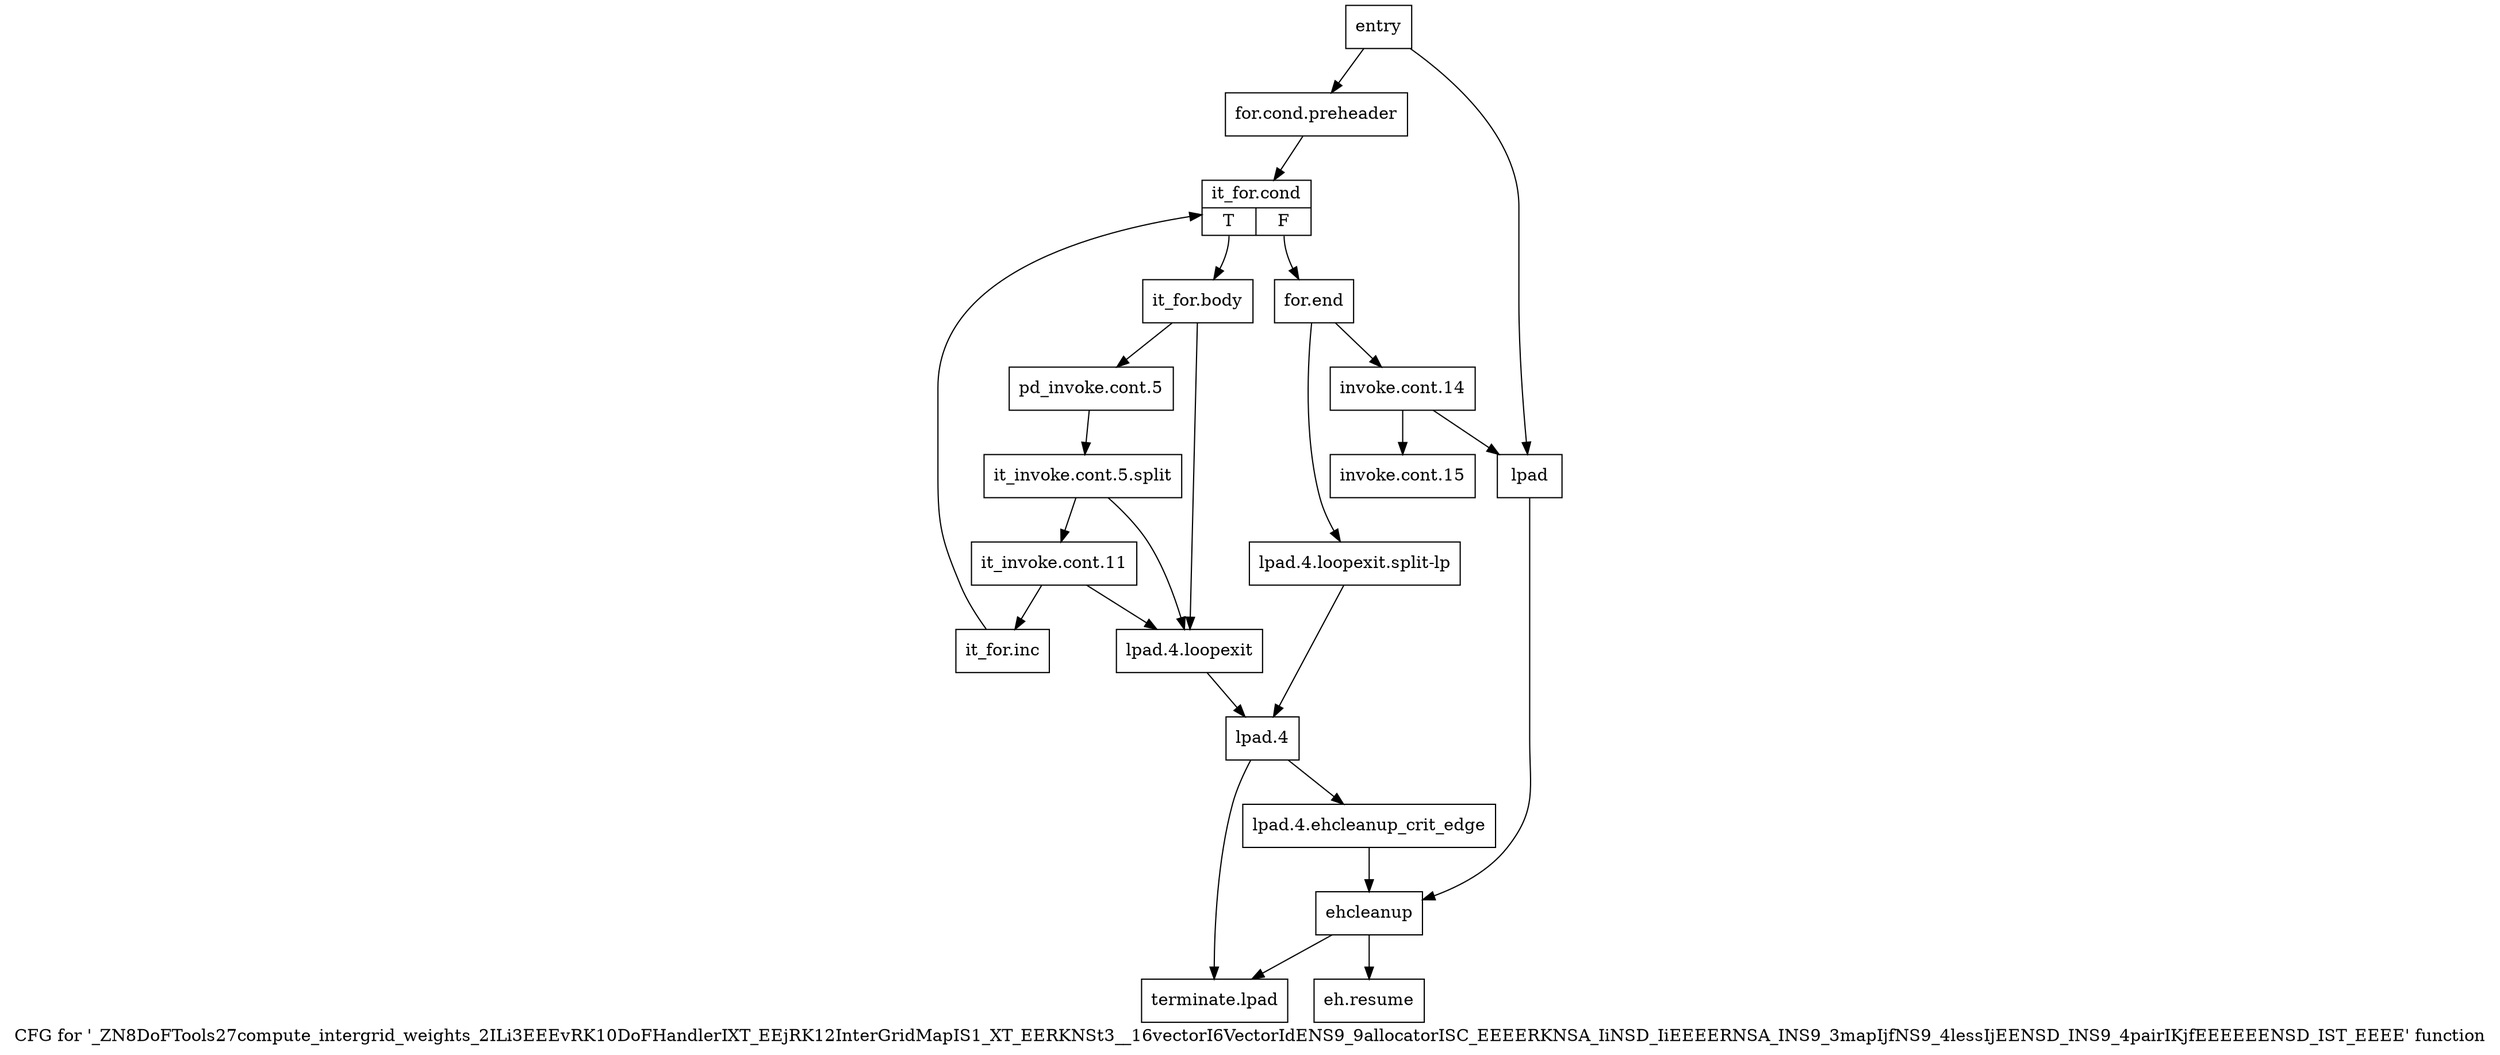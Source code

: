 digraph "CFG for '_ZN8DoFTools27compute_intergrid_weights_2ILi3EEEvRK10DoFHandlerIXT_EEjRK12InterGridMapIS1_XT_EERKNSt3__16vectorI6VectorIdENS9_9allocatorISC_EEEERKNSA_IiNSD_IiEEEERNSA_INS9_3mapIjfNS9_4lessIjEENSD_INS9_4pairIKjfEEEEEENSD_IST_EEEE' function" {
	label="CFG for '_ZN8DoFTools27compute_intergrid_weights_2ILi3EEEvRK10DoFHandlerIXT_EEjRK12InterGridMapIS1_XT_EERKNSt3__16vectorI6VectorIdENS9_9allocatorISC_EEEERKNSA_IiNSD_IiEEEERNSA_INS9_3mapIjfNS9_4lessIjEENSD_INS9_4pairIKjfEEEEEENSD_IST_EEEE' function";

	Node0x49e7d80 [shape=record,label="{entry}"];
	Node0x49e7d80 -> Node0x49e7dd0;
	Node0x49e7d80 -> Node0x49e8800;
	Node0x49e7dd0 [shape=record,label="{for.cond.preheader}"];
	Node0x49e7dd0 -> Node0x49e7e20;
	Node0x49e7e20 [shape=record,label="{it_for.cond|{<s0>T|<s1>F}}"];
	Node0x49e7e20:s0 -> Node0x49e7e70;
	Node0x49e7e20:s1 -> Node0x49e8990;
	Node0x49e7e70 [shape=record,label="{it_for.body}"];
	Node0x49e7e70 -> Node0x49e7ec0;
	Node0x49e7e70 -> Node0x49e8850;
	Node0x49e7ec0 [shape=record,label="{pd_invoke.cont.5}"];
	Node0x49e7ec0 -> Node0xa1e0cb0;
	Node0xa1e0cb0 [shape=record,label="{it_invoke.cont.5.split}"];
	Node0xa1e0cb0 -> Node0x49e7f10;
	Node0xa1e0cb0 -> Node0x49e8850;
	Node0x49e7f10 [shape=record,label="{it_invoke.cont.11}"];
	Node0x49e7f10 -> Node0x49e7f60;
	Node0x49e7f10 -> Node0x49e8850;
	Node0x49e7f60 [shape=record,label="{it_for.inc}"];
	Node0x49e7f60 -> Node0x49e7e20;
	Node0x49e8800 [shape=record,label="{lpad}"];
	Node0x49e8800 -> Node0x49e8a80;
	Node0x49e8850 [shape=record,label="{lpad.4.loopexit}"];
	Node0x49e8850 -> Node0x49e88f0;
	Node0x49e88a0 [shape=record,label="{lpad.4.loopexit.split-lp}"];
	Node0x49e88a0 -> Node0x49e88f0;
	Node0x49e88f0 [shape=record,label="{lpad.4}"];
	Node0x49e88f0 -> Node0x49e8940;
	Node0x49e88f0 -> Node0x49e8b20;
	Node0x49e8940 [shape=record,label="{lpad.4.ehcleanup_crit_edge}"];
	Node0x49e8940 -> Node0x49e8a80;
	Node0x49e8990 [shape=record,label="{for.end}"];
	Node0x49e8990 -> Node0x49e89e0;
	Node0x49e8990 -> Node0x49e88a0;
	Node0x49e89e0 [shape=record,label="{invoke.cont.14}"];
	Node0x49e89e0 -> Node0x49e8a30;
	Node0x49e89e0 -> Node0x49e8800;
	Node0x49e8a30 [shape=record,label="{invoke.cont.15}"];
	Node0x49e8a80 [shape=record,label="{ehcleanup}"];
	Node0x49e8a80 -> Node0x49e8ad0;
	Node0x49e8a80 -> Node0x49e8b20;
	Node0x49e8ad0 [shape=record,label="{eh.resume}"];
	Node0x49e8b20 [shape=record,label="{terminate.lpad}"];
}
